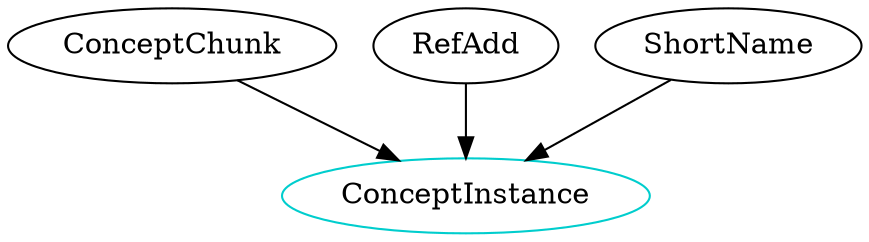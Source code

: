 digraph conceptinstance {
	/* relationships between independent and dependent components */
	ConceptChunk -> ConceptInstance;
    RefAdd -> ConceptInstance;
    ShortName -> ConceptInstance;
    
	/* definitions for each type component */
	ConceptInstance 	    [shape=oval, color=cyan3, label="ConceptInstance"];
    //ConceptInstanceRefAdd   [shape=oval, color=cyan3, label="Reference Address (String)"];
    //ConceptInstanceShortName  [shape=oval, color=cyan3, label="ShortName"];

}

/* dot -Tpng sample.dot -o sample.png */
